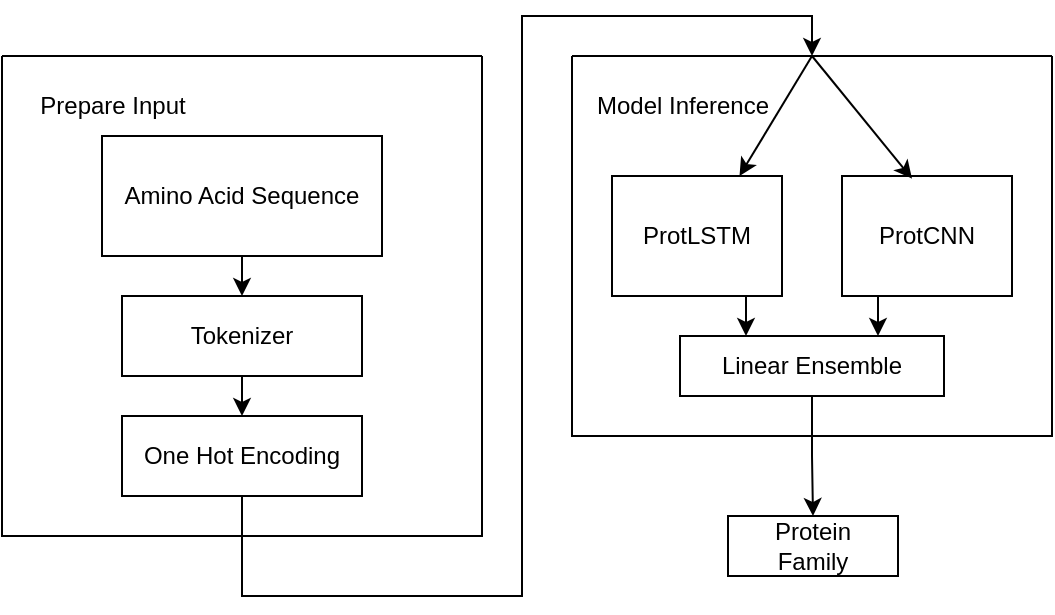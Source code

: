 <mxfile version="20.5.1" type="github">
  <diagram name="Page-1" id="2YBvvXClWsGukQMizWep">
    <mxGraphModel dx="1209" dy="670" grid="1" gridSize="10" guides="1" tooltips="1" connect="1" arrows="1" fold="1" page="1" pageScale="1" pageWidth="850" pageHeight="1100" math="0" shadow="0">
      <root>
        <mxCell id="0" />
        <mxCell id="1" parent="0" />
        <mxCell id="yRsWnAj-SJC5FyagotfU-4" value="" style="swimlane;startSize=0;" vertex="1" parent="1">
          <mxGeometry x="305" y="30" width="240" height="190" as="geometry" />
        </mxCell>
        <mxCell id="yRsWnAj-SJC5FyagotfU-5" value="Model Inference" style="text;html=1;align=center;verticalAlign=middle;resizable=0;points=[];autosize=1;strokeColor=none;fillColor=none;" vertex="1" parent="yRsWnAj-SJC5FyagotfU-4">
          <mxGeometry y="10" width="110" height="30" as="geometry" />
        </mxCell>
        <mxCell id="yRsWnAj-SJC5FyagotfU-24" style="edgeStyle=orthogonalEdgeStyle;rounded=0;orthogonalLoop=1;jettySize=auto;html=1;exitX=0.25;exitY=1;exitDx=0;exitDy=0;entryX=0.75;entryY=0;entryDx=0;entryDy=0;" edge="1" parent="yRsWnAj-SJC5FyagotfU-4" source="yRsWnAj-SJC5FyagotfU-1" target="yRsWnAj-SJC5FyagotfU-21">
          <mxGeometry relative="1" as="geometry" />
        </mxCell>
        <mxCell id="yRsWnAj-SJC5FyagotfU-1" value="ProtCNN" style="rounded=0;whiteSpace=wrap;html=1;" vertex="1" parent="yRsWnAj-SJC5FyagotfU-4">
          <mxGeometry x="135" y="60" width="85" height="60" as="geometry" />
        </mxCell>
        <mxCell id="yRsWnAj-SJC5FyagotfU-23" style="edgeStyle=orthogonalEdgeStyle;rounded=0;orthogonalLoop=1;jettySize=auto;html=1;exitX=0.75;exitY=1;exitDx=0;exitDy=0;entryX=0.25;entryY=0;entryDx=0;entryDy=0;" edge="1" parent="yRsWnAj-SJC5FyagotfU-4" source="yRsWnAj-SJC5FyagotfU-3" target="yRsWnAj-SJC5FyagotfU-21">
          <mxGeometry relative="1" as="geometry" />
        </mxCell>
        <mxCell id="yRsWnAj-SJC5FyagotfU-3" value="ProtLSTM" style="rounded=0;whiteSpace=wrap;html=1;" vertex="1" parent="yRsWnAj-SJC5FyagotfU-4">
          <mxGeometry x="20" y="60" width="85" height="60" as="geometry" />
        </mxCell>
        <mxCell id="yRsWnAj-SJC5FyagotfU-17" value="" style="endArrow=classic;html=1;rounded=0;exitX=0.5;exitY=0;exitDx=0;exitDy=0;entryX=0.75;entryY=0;entryDx=0;entryDy=0;" edge="1" parent="yRsWnAj-SJC5FyagotfU-4" source="yRsWnAj-SJC5FyagotfU-4" target="yRsWnAj-SJC5FyagotfU-3">
          <mxGeometry width="50" height="50" relative="1" as="geometry">
            <mxPoint x="95" y="330" as="sourcePoint" />
            <mxPoint x="145" y="280" as="targetPoint" />
          </mxGeometry>
        </mxCell>
        <mxCell id="yRsWnAj-SJC5FyagotfU-16" value="" style="endArrow=classic;html=1;rounded=0;exitX=0.5;exitY=0;exitDx=0;exitDy=0;entryX=0.412;entryY=0.022;entryDx=0;entryDy=0;entryPerimeter=0;" edge="1" parent="yRsWnAj-SJC5FyagotfU-4" source="yRsWnAj-SJC5FyagotfU-4" target="yRsWnAj-SJC5FyagotfU-1">
          <mxGeometry width="50" height="50" relative="1" as="geometry">
            <mxPoint x="95" y="330" as="sourcePoint" />
            <mxPoint x="145" y="280" as="targetPoint" />
          </mxGeometry>
        </mxCell>
        <mxCell id="yRsWnAj-SJC5FyagotfU-21" value="Linear Ensemble" style="rounded=0;whiteSpace=wrap;html=1;" vertex="1" parent="yRsWnAj-SJC5FyagotfU-4">
          <mxGeometry x="54" y="140" width="132" height="30" as="geometry" />
        </mxCell>
        <mxCell id="yRsWnAj-SJC5FyagotfU-6" value="" style="swimlane;startSize=0;" vertex="1" parent="1">
          <mxGeometry x="20" y="30" width="240" height="240" as="geometry" />
        </mxCell>
        <mxCell id="yRsWnAj-SJC5FyagotfU-7" value="Prepare Input" style="text;html=1;align=center;verticalAlign=middle;resizable=0;points=[];autosize=1;strokeColor=none;fillColor=none;" vertex="1" parent="yRsWnAj-SJC5FyagotfU-6">
          <mxGeometry x="5" y="10" width="100" height="30" as="geometry" />
        </mxCell>
        <mxCell id="yRsWnAj-SJC5FyagotfU-8" value="Amino Acid Sequence" style="rounded=0;whiteSpace=wrap;html=1;" vertex="1" parent="yRsWnAj-SJC5FyagotfU-6">
          <mxGeometry x="50" y="40" width="140" height="60" as="geometry" />
        </mxCell>
        <mxCell id="yRsWnAj-SJC5FyagotfU-9" value="Tokenizer" style="rounded=0;whiteSpace=wrap;html=1;" vertex="1" parent="yRsWnAj-SJC5FyagotfU-6">
          <mxGeometry x="60" y="120" width="120" height="40" as="geometry" />
        </mxCell>
        <mxCell id="yRsWnAj-SJC5FyagotfU-10" value="One Hot Encoding" style="rounded=0;whiteSpace=wrap;html=1;" vertex="1" parent="yRsWnAj-SJC5FyagotfU-6">
          <mxGeometry x="60" y="180" width="120" height="40" as="geometry" />
        </mxCell>
        <mxCell id="yRsWnAj-SJC5FyagotfU-11" value="" style="endArrow=classic;html=1;rounded=0;exitX=0.5;exitY=1;exitDx=0;exitDy=0;entryX=0.5;entryY=0;entryDx=0;entryDy=0;" edge="1" parent="yRsWnAj-SJC5FyagotfU-6" source="yRsWnAj-SJC5FyagotfU-8" target="yRsWnAj-SJC5FyagotfU-9">
          <mxGeometry width="50" height="50" relative="1" as="geometry">
            <mxPoint x="110" y="320" as="sourcePoint" />
            <mxPoint x="160" y="270" as="targetPoint" />
          </mxGeometry>
        </mxCell>
        <mxCell id="yRsWnAj-SJC5FyagotfU-12" value="" style="endArrow=classic;html=1;rounded=0;exitX=0.5;exitY=1;exitDx=0;exitDy=0;entryX=0.5;entryY=0;entryDx=0;entryDy=0;" edge="1" parent="yRsWnAj-SJC5FyagotfU-6" source="yRsWnAj-SJC5FyagotfU-9" target="yRsWnAj-SJC5FyagotfU-10">
          <mxGeometry width="50" height="50" relative="1" as="geometry">
            <mxPoint x="130" y="110" as="sourcePoint" />
            <mxPoint x="130" y="130" as="targetPoint" />
          </mxGeometry>
        </mxCell>
        <mxCell id="yRsWnAj-SJC5FyagotfU-13" value="" style="endArrow=classic;html=1;rounded=0;exitX=0.5;exitY=1;exitDx=0;exitDy=0;entryX=0.5;entryY=0;entryDx=0;entryDy=0;" edge="1" parent="1" source="yRsWnAj-SJC5FyagotfU-10" target="yRsWnAj-SJC5FyagotfU-4">
          <mxGeometry width="50" height="50" relative="1" as="geometry">
            <mxPoint x="150" y="200" as="sourcePoint" />
            <mxPoint x="150" y="220" as="targetPoint" />
            <Array as="points">
              <mxPoint x="140" y="300" />
              <mxPoint x="280" y="300" />
              <mxPoint x="280" y="10" />
              <mxPoint x="425" y="10" />
            </Array>
          </mxGeometry>
        </mxCell>
        <mxCell id="yRsWnAj-SJC5FyagotfU-15" value="Protein&lt;br&gt;Family" style="rounded=0;whiteSpace=wrap;html=1;" vertex="1" parent="1">
          <mxGeometry x="383" y="260" width="85" height="30" as="geometry" />
        </mxCell>
        <mxCell id="yRsWnAj-SJC5FyagotfU-25" style="edgeStyle=orthogonalEdgeStyle;rounded=0;orthogonalLoop=1;jettySize=auto;html=1;exitX=0.5;exitY=1;exitDx=0;exitDy=0;entryX=0.5;entryY=0;entryDx=0;entryDy=0;" edge="1" parent="1" source="yRsWnAj-SJC5FyagotfU-21" target="yRsWnAj-SJC5FyagotfU-15">
          <mxGeometry relative="1" as="geometry" />
        </mxCell>
      </root>
    </mxGraphModel>
  </diagram>
</mxfile>
